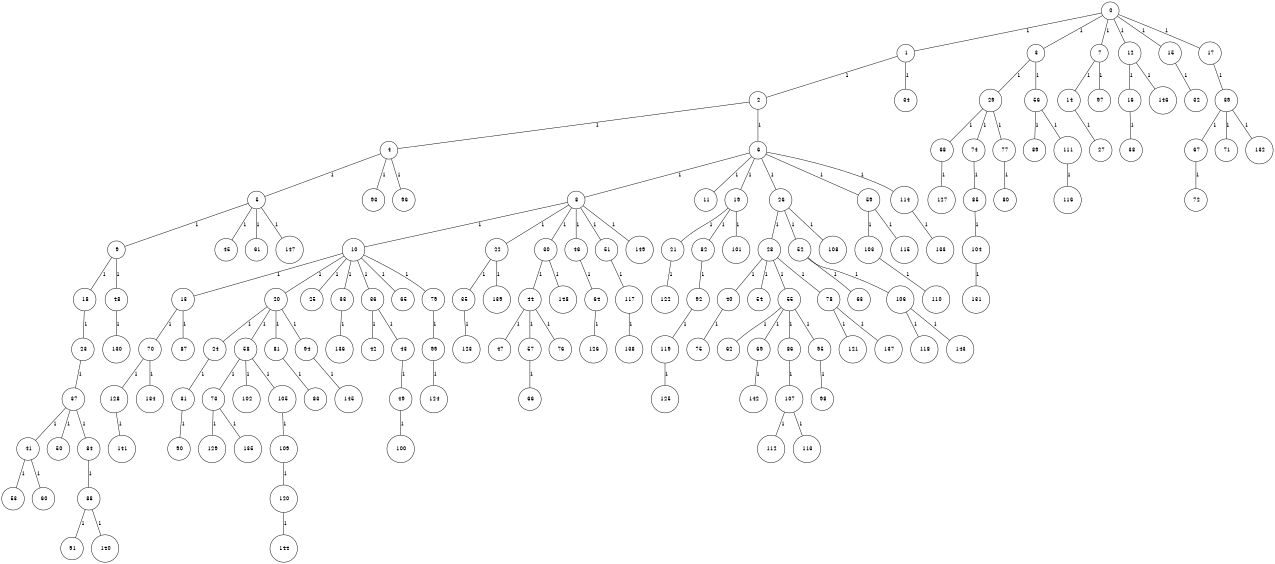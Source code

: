graph G {
size="8.5,11;"
ratio = "expand;"
fixedsize="true;"
overlap="scale;"
node[shape=circle,width=.12,hight=.12,fontsize=12]
edge[fontsize=12]

0[label=" 0" color=black, pos="1.3301929,1.077912!"];
1[label=" 1" color=black, pos="0.36208547,2.3213304!"];
2[label=" 2" color=black, pos="0.61151814,1.0317161!"];
3[label=" 3" color=black, pos="2.2210128,1.0372418!"];
4[label=" 4" color=black, pos="1.2703539,1.2953036!"];
5[label=" 5" color=black, pos="2.3439103,1.0234163!"];
6[label=" 6" color=black, pos="1.1905566,1.6909515!"];
7[label=" 7" color=black, pos="1.4187812,0.23399438!"];
8[label=" 8" color=black, pos="2.7900442,2.1571518!"];
9[label=" 9" color=black, pos="1.0257624,0.96867252!"];
10[label=" 10" color=black, pos="0.16383397,1.0351927!"];
11[label=" 11" color=black, pos="0.2727588,1.8106932!"];
12[label=" 12" color=black, pos="2.1158743,0.12058826!"];
13[label=" 13" color=black, pos="1.9601936,0.14863368!"];
14[label=" 14" color=black, pos="2.9715484,0.17491948!"];
15[label=" 15" color=black, pos="1.917228,0.13930366!"];
16[label=" 16" color=black, pos="2.7208202,0.85940184!"];
17[label=" 17" color=black, pos="1.7749377,2.3838632!"];
18[label=" 18" color=black, pos="1.828463,0.32361843!"];
19[label=" 19" color=black, pos="2.4914905,2.6443345!"];
20[label=" 20" color=black, pos="1.2403083,1.0671494!"];
21[label=" 21" color=black, pos="2.9089274,1.3512521!"];
22[label=" 22" color=black, pos="2.0553683,2.2708053!"];
23[label=" 23" color=black, pos="1.9350855,1.6798684!"];
24[label=" 24" color=black, pos="1.7065645,1.4024884!"];
25[label=" 25" color=black, pos="2.3673446,1.4202738!"];
26[label=" 26" color=black, pos="1.2054076,0.29702943!"];
27[label=" 27" color=black, pos="2.8782038,0.30426295!"];
28[label=" 28" color=black, pos="1.7062867,2.319014!"];
29[label=" 29" color=black, pos="0.58719553,0.49568977!"];
30[label=" 30" color=black, pos="1.1964378,2.61516!"];
31[label=" 31" color=black, pos="2.1766041,1.787429!"];
32[label=" 32" color=black, pos="2.8342986,0.36467065!"];
33[label=" 33" color=black, pos="2.976269,0.39745081!"];
34[label=" 34" color=black, pos="2.5288366,0.87857467!"];
35[label=" 35" color=black, pos="2.6358442,1.5255526!"];
36[label=" 36" color=black, pos="2.55425,1.9573449!"];
37[label=" 37" color=black, pos="0.51483277,2.7840093!"];
38[label=" 38" color=black, pos="0.21952971,0.84279382!"];
39[label=" 39" color=black, pos="0.69419773,1.2793023!"];
40[label=" 40" color=black, pos="2.8201401,1.7301395!"];
41[label=" 41" color=black, pos="0.42891737,1.9780856!"];
42[label=" 42" color=black, pos="0.82207058,2.3647944!"];
43[label=" 43" color=black, pos="0.039497896,0.80004556!"];
44[label=" 44" color=black, pos="0.7349136,2.7351934!"];
45[label=" 45" color=black, pos="1.210425,1.9610169!"];
46[label=" 46" color=black, pos="1.9183721,2.8260885!"];
47[label=" 47" color=black, pos="1.4340335,0.14106617!"];
48[label=" 48" color=black, pos="0.74936374,1.0505827!"];
49[label=" 49" color=black, pos="2.998796,1.1360351!"];
50[label=" 50" color=black, pos="0.88532859,0.27878136!"];
51[label=" 51" color=black, pos="0.39117657,0.51857439!"];
52[label=" 52" color=black, pos="2.8362173,0.37583653!"];
53[label=" 53" color=black, pos="2.7729706,0.4765971!"];
54[label=" 54" color=black, pos="0.14066419,0.30391253!"];
55[label=" 55" color=black, pos="1.4080764,2.8288713!"];
56[label=" 56" color=black, pos="0.3161844,1.3357213!"];
57[label=" 57" color=black, pos="2.9081223,0.13584707!"];
58[label=" 58" color=black, pos="1.972586,2.7182774!"];
59[label=" 59" color=black, pos="2.4934554,0.4898527!"];
60[label=" 60" color=black, pos="1.4906197,2.376315!"];
61[label=" 61" color=black, pos="1.2025427,2.954933!"];
62[label=" 62" color=black, pos="0.15559775,0.91790457!"];
63[label=" 63" color=black, pos="1.7038242,2.7211143!"];
64[label=" 64" color=black, pos="2.6262299,0.33498902!"];
65[label=" 65" color=black, pos="0.52859197,1.3278032!"];
66[label=" 66" color=black, pos="1.8854645,2.8649405!"];
67[label=" 67" color=black, pos="0.28293245,1.7085926!"];
68[label=" 68" color=black, pos="1.2204824,1.0371423!"];
69[label=" 69" color=black, pos="1.9378197,0.76623194!"];
70[label=" 70" color=black, pos="2.2509208,2.6570917!"];
71[label=" 71" color=black, pos="1.4309124,2.9747535!"];
72[label=" 72" color=black, pos="0.43504155,1.5914946!"];
73[label=" 73" color=black, pos="0.78057863,0.46481145!"];
74[label=" 74" color=black, pos="2.9653785,0.044963035!"];
75[label=" 75" color=black, pos="0.68454507,0.021863003!"];
76[label=" 76" color=black, pos="2.8384632,1.3280525!"];
77[label=" 77" color=black, pos="1.0510806,1.8697004!"];
78[label=" 78" color=black, pos="0.77842098,0.25674636!"];
79[label=" 79" color=black, pos="1.9049981,0.26647575!"];
80[label=" 80" color=black, pos="1.5412424,2.3036731!"];
81[label=" 81" color=black, pos="0.77726822,2.9878642!"];
82[label=" 82" color=black, pos="1.0982365,1.9909576!"];
83[label=" 83" color=black, pos="1.7863828,0.68780902!"];
84[label=" 84" color=black, pos="2.0718259,1.401129!"];
85[label=" 85" color=black, pos="2.110146,1.424908!"];
86[label=" 86" color=black, pos="1.7976215,2.0979004!"];
87[label=" 87" color=black, pos="1.9131542,1.0426592!"];
88[label=" 88" color=black, pos="2.2223465,0.77621769!"];
89[label=" 89" color=black, pos="2.1148169,2.7422614!"];
90[label=" 90" color=black, pos="1.7969091,0.99583498!"];
91[label=" 91" color=black, pos="0.74603958,2.208138!"];
92[label=" 92" color=black, pos="1.6995055,0.94077209!"];
93[label=" 93" color=black, pos="2.8800964,1.6982185!"];
94[label=" 94" color=black, pos="2.0473344,1.3803375!"];
95[label=" 95" color=black, pos="1.160495,2.4148853!"];
96[label=" 96" color=black, pos="2.769329,2.3824562!"];
97[label=" 97" color=black, pos="2.9551849,0.097199372!"];
98[label=" 98" color=black, pos="0.85793663,1.335386!"];
99[label=" 99" color=black, pos="2.7766784,0.42184173!"];
100[label=" 100" color=black, pos="0.1527909,1.2858354!"];
101[label=" 101" color=black, pos="2.7282939,1.7106052!"];
102[label=" 102" color=black, pos="2.7801728,1.736117!"];
103[label=" 103" color=black, pos="1.5139394,2.3235093!"];
104[label=" 104" color=black, pos="2.3421054,0.16741434!"];
105[label=" 105" color=black, pos="1.8306832,0.049384282!"];
106[label=" 106" color=black, pos="2.3576481,2.292596!"];
107[label=" 107" color=black, pos="0.92829419,2.6105103!"];
108[label=" 108" color=black, pos="2.0770516,1.1139724!"];
109[label=" 109" color=black, pos="2.8803997,2.5809739!"];
110[label=" 110" color=black, pos="1.9155202,0.60124028!"];
111[label=" 111" color=black, pos="1.4680932,1.712728!"];
112[label=" 112" color=black, pos="2.6307152,1.1074889!"];
113[label=" 113" color=black, pos="1.144756,0.15001818!"];
114[label=" 114" color=black, pos="1.5416434,0.63673053!"];
115[label=" 115" color=black, pos="0.15705199,1.5510227!"];
116[label=" 116" color=black, pos="2.1435866,0.039449084!"];
117[label=" 117" color=black, pos="1.4895726,2.6845587!"];
118[label=" 118" color=black, pos="0.93751381,1.8345524!"];
119[label=" 119" color=black, pos="0.21054857,0.21580564!"];
120[label=" 120" color=black, pos="2.4274228,1.3026621!"];
121[label=" 121" color=black, pos="1.4801676,2.0745829!"];
122[label=" 122" color=black, pos="2.8952945,0.4917486!"];
123[label=" 123" color=black, pos="0.95855428,1.2864501!"];
124[label=" 124" color=black, pos="2.7077663,0.12612708!"];
125[label=" 125" color=black, pos="1.9463221,2.6024318!"];
126[label=" 126" color=black, pos="0.096484751,1.2894429!"];
127[label=" 127" color=black, pos="1.9842646,1.148297!"];
128[label=" 128" color=black, pos="2.8285431,2.9838662!"];
129[label=" 129" color=black, pos="0.9036394,1.3305217!"];
130[label=" 130" color=black, pos="0.76976256,0.85128038!"];
131[label=" 131" color=black, pos="1.8650416,1.8304577!"];
132[label=" 132" color=black, pos="2.4636296,2.7701468!"];
133[label=" 133" color=black, pos="2.7672705,1.2937876!"];
134[label=" 134" color=black, pos="0.80956283,1.1707886!"];
135[label=" 135" color=black, pos="1.0884791,0.20551488!"];
136[label=" 136" color=black, pos="2.7700448,2.2257329!"];
137[label=" 137" color=black, pos="1.2478302,0.47261808!"];
138[label=" 138" color=black, pos="1.378525,1.7459096!"];
139[label=" 139" color=black, pos="2.4616289,0.81637452!"];
140[label=" 140" color=black, pos="1.5329521,2.3352102!"];
141[label=" 141" color=black, pos="0.95909999,2.1639779!"];
142[label=" 142" color=black, pos="0.21222833,1.5624903!"];
143[label=" 143" color=black, pos="2.6538522,2.2177296!"];
144[label=" 144" color=black, pos="2.9573863,2.0975812!"];
145[label=" 145" color=black, pos="2.9997172,0.22280925!"];
146[label=" 146" color=black, pos="2.8940977,1.6218088!"];
147[label=" 147" color=black, pos="1.5450862,2.2809851!"];
148[label=" 148" color=black, pos="2.0247047,2.3782609!"];
149[label=" 149" color=black, pos="1.2451931,2.7524675!"];
0--1[label="1"]
0--3[label="1"]
0--7[label="1"]
0--12[label="1"]
0--15[label="1"]
0--17[label="1"]
1--2[label="1"]
1--34[label="1"]
2--4[label="1"]
2--6[label="1"]
3--29[label="1"]
3--56[label="1"]
4--5[label="1"]
4--93[label="1"]
4--96[label="1"]
5--9[label="1"]
5--45[label="1"]
5--61[label="1"]
5--147[label="1"]
6--8[label="1"]
6--11[label="1"]
6--19[label="1"]
6--26[label="1"]
6--59[label="1"]
6--114[label="1"]
7--14[label="1"]
7--97[label="1"]
8--10[label="1"]
8--22[label="1"]
8--30[label="1"]
8--46[label="1"]
8--51[label="1"]
8--149[label="1"]
9--18[label="1"]
9--48[label="1"]
10--13[label="1"]
10--20[label="1"]
10--25[label="1"]
10--33[label="1"]
10--36[label="1"]
10--65[label="1"]
10--79[label="1"]
12--16[label="1"]
12--146[label="1"]
13--70[label="1"]
13--87[label="1"]
14--27[label="1"]
15--32[label="1"]
16--38[label="1"]
17--39[label="1"]
18--23[label="1"]
19--21[label="1"]
19--82[label="1"]
19--101[label="1"]
20--24[label="1"]
20--58[label="1"]
20--81[label="1"]
20--94[label="1"]
21--122[label="1"]
22--35[label="1"]
22--139[label="1"]
23--37[label="1"]
24--31[label="1"]
26--28[label="1"]
26--52[label="1"]
26--108[label="1"]
28--40[label="1"]
28--54[label="1"]
28--55[label="1"]
28--78[label="1"]
29--68[label="1"]
29--74[label="1"]
29--77[label="1"]
30--44[label="1"]
30--148[label="1"]
31--90[label="1"]
33--136[label="1"]
35--123[label="1"]
36--42[label="1"]
36--43[label="1"]
37--41[label="1"]
37--50[label="1"]
37--84[label="1"]
39--67[label="1"]
39--71[label="1"]
39--132[label="1"]
40--75[label="1"]
41--53[label="1"]
41--60[label="1"]
43--49[label="1"]
44--47[label="1"]
44--57[label="1"]
44--76[label="1"]
46--64[label="1"]
48--130[label="1"]
49--100[label="1"]
51--117[label="1"]
52--63[label="1"]
52--106[label="1"]
55--62[label="1"]
55--69[label="1"]
55--86[label="1"]
55--95[label="1"]
56--89[label="1"]
56--111[label="1"]
57--66[label="1"]
58--73[label="1"]
58--102[label="1"]
58--105[label="1"]
59--103[label="1"]
59--115[label="1"]
64--126[label="1"]
67--72[label="1"]
68--127[label="1"]
69--142[label="1"]
70--128[label="1"]
70--134[label="1"]
73--129[label="1"]
73--135[label="1"]
74--85[label="1"]
77--80[label="1"]
78--121[label="1"]
78--137[label="1"]
79--99[label="1"]
81--83[label="1"]
82--92[label="1"]
84--88[label="1"]
85--104[label="1"]
86--107[label="1"]
88--91[label="1"]
88--140[label="1"]
92--119[label="1"]
94--145[label="1"]
95--98[label="1"]
99--124[label="1"]
103--110[label="1"]
104--131[label="1"]
105--109[label="1"]
106--118[label="1"]
106--143[label="1"]
107--112[label="1"]
107--113[label="1"]
109--120[label="1"]
111--116[label="1"]
114--133[label="1"]
117--138[label="1"]
119--125[label="1"]
120--144[label="1"]
128--141[label="1"]

}
